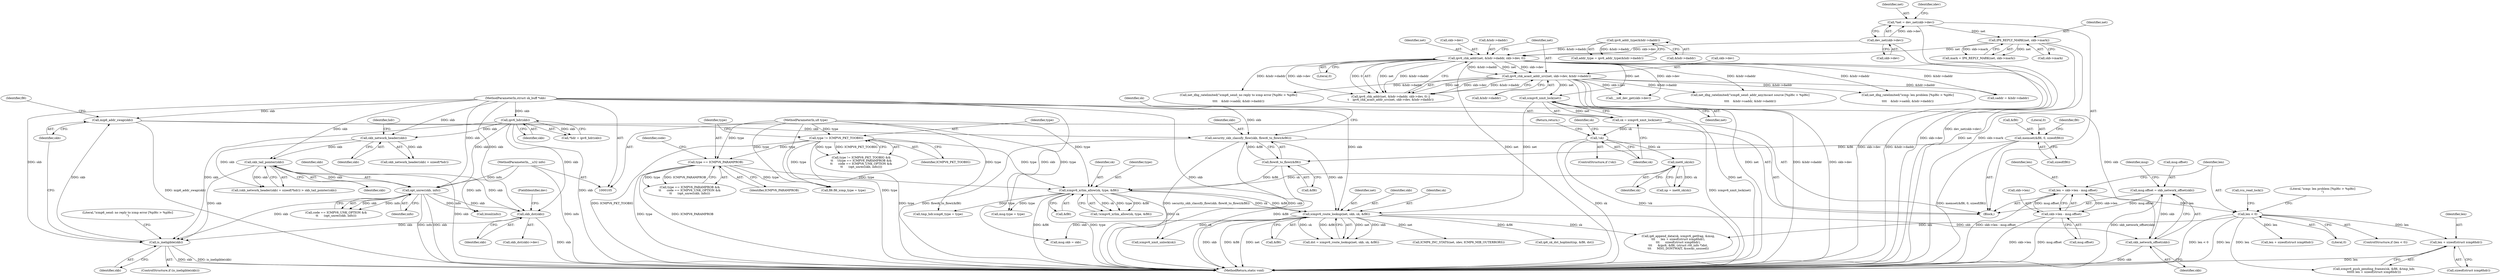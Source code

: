 digraph "0_linux_79dc7e3f1cd323be4c81aa1a94faa1b3ed987fb2@API" {
"1000584" [label="(Call,len + sizeof(struct icmp6hdr))"];
"1000520" [label="(Call,len < 0)"];
"1000510" [label="(Call,len = skb->len - msg.offset)"];
"1000512" [label="(Call,skb->len - msg.offset)"];
"1000499" [label="(Call,msg.offset = skb_network_offset(skb))"];
"1000503" [label="(Call,skb_network_offset(skb))"];
"1000106" [label="(MethodParameterIn,struct sk_buff *skb)"];
"1000463" [label="(Call,icmpv6_route_lookup(net, skb, sk, &fl6))"];
"1000368" [label="(Call,icmpv6_xmit_lock(net))"];
"1000191" [label="(Call,ipv6_chk_addr(net, &hdr->daddr, skb->dev, 0))"];
"1000158" [label="(Call,IP6_REPLY_MARK(net, skb->mark))"];
"1000113" [label="(Call,*net = dev_net(skb->dev))"];
"1000115" [label="(Call,dev_net(skb->dev))"];
"1000184" [label="(Call,ipv6_addr_type(&hdr->daddr))"];
"1000201" [label="(Call,ipv6_chk_acast_addr_src(net, skb->dev, &hdr->daddr))"];
"1000361" [label="(Call,security_skb_classify_flow(skb, flowi6_to_flowi(&fl6)))"];
"1000308" [label="(Call,mip6_addr_swap(skb))"];
"1000294" [label="(Call,is_ineligible(skb))"];
"1000179" [label="(Call,skb_tail_pointer(skb))"];
"1000174" [label="(Call,skb_network_header(skb))"];
"1000126" [label="(Call,ipv6_hdr(skb))"];
"1000241" [label="(Call,opt_unrec(skb, info))"];
"1000109" [label="(MethodParameterIn,__u32 info)"];
"1000270" [label="(Call,skb_dst(skb))"];
"1000363" [label="(Call,flowi6_to_flowi(&fl6))"];
"1000310" [label="(Call,memset(&fl6, 0, sizeof(fl6)))"];
"1000385" [label="(Call,icmpv6_xrlim_allow(sk, type, &fl6))"];
"1000381" [label="(Call,inet6_sk(sk))"];
"1000371" [label="(Call,!sk)"];
"1000366" [label="(Call,sk = icmpv6_xmit_lock(net))"];
"1000107" [label="(MethodParameterIn,u8 type)"];
"1000234" [label="(Call,type == ICMPV6_PARAMPROB)"];
"1000229" [label="(Call,type != ICMPV6_PKT_TOOBIG)"];
"1000182" [label="(Call,addr_type = ipv6_addr_type(&hdr->daddr))"];
"1000242" [label="(Identifier,skb)"];
"1000385" [label="(Call,icmpv6_xrlim_allow(sk, type, &fl6))"];
"1000467" [label="(Call,&fl6)"];
"1000243" [label="(Identifier,info)"];
"1000464" [label="(Identifier,net)"];
"1000311" [label="(Call,&fl6)"];
"1000362" [label="(Identifier,skb)"];
"1000314" [label="(Call,sizeof(fl6))"];
"1000522" [label="(Literal,0)"];
"1000270" [label="(Call,skb_dst(skb))"];
"1000386" [label="(Identifier,sk)"];
"1000381" [label="(Call,inet6_sk(sk))"];
"1000373" [label="(Return,return;)"];
"1000505" [label="(Call,msg.type = type)"];
"1000210" [label="(Call,saddr = &hdr->daddr)"];
"1000156" [label="(Call,mark = IP6_REPLY_MARK(net, skb->mark))"];
"1000271" [label="(Identifier,skb)"];
"1000494" [label="(Call,msg.skb = skb)"];
"1000124" [label="(Call,*hdr = ipv6_hdr(skb))"];
"1000511" [label="(Identifier,len)"];
"1000178" [label="(Identifier,hdr)"];
"1000410" [label="(Call,htonl(info))"];
"1000461" [label="(Call,dst = icmpv6_route_lookup(net, skb, sk, &fl6))"];
"1000228" [label="(Call,type != ICMPV6_PKT_TOOBIG &&\n\t\t    !(type == ICMPV6_PARAMPROB &&\n\t\t      code == ICMPV6_UNK_OPTION &&\n\t\t      (opt_unrec(skb, info))))"];
"1000233" [label="(Call,type == ICMPV6_PARAMPROB &&\n\t\t      code == ICMPV6_UNK_OPTION &&\n\t\t      (opt_unrec(skb, info)))"];
"1000241" [label="(Call,opt_unrec(skb, info))"];
"1000116" [label="(Call,skb->dev)"];
"1000578" [label="(Call,icmpv6_push_pending_frames(sk, &fl6, &tmp_hdr,\n\t\t\t\t\t\t len + sizeof(struct icmp6hdr)))"];
"1000115" [label="(Call,dev_net(skb->dev))"];
"1000179" [label="(Call,skb_tail_pointer(skb))"];
"1000585" [label="(Identifier,len)"];
"1000463" [label="(Call,icmpv6_route_lookup(net, skb, sk, &fl6))"];
"1000510" [label="(Call,len = skb->len - msg.offset)"];
"1000114" [label="(Identifier,net)"];
"1000313" [label="(Literal,0)"];
"1000234" [label="(Call,type == ICMPV6_PARAMPROB)"];
"1000379" [label="(Call,np = inet6_sk(sk))"];
"1000236" [label="(Identifier,ICMPV6_PARAMPROB)"];
"1000568" [label="(Call,ICMP6_INC_STATS(net, idev, ICMP6_MIB_OUTERRORS))"];
"1000512" [label="(Call,skb->len - msg.offset)"];
"1000126" [label="(Call,ipv6_hdr(skb))"];
"1000503" [label="(Call,skb_network_offset(skb))"];
"1000595" [label="(MethodReturn,static void)"];
"1000593" [label="(Call,icmpv6_xmit_unlock(sk))"];
"1000367" [label="(Identifier,sk)"];
"1000297" [label="(Call,net_dbg_ratelimited(\"icmp6_send: no reply to icmp error [%pI6c > %pI6c]\n\",\n\t\t\t\t    &hdr->saddr, &hdr->daddr))"];
"1000371" [label="(Call,!sk)"];
"1000513" [label="(Call,skb->len)"];
"1000206" [label="(Call,&hdr->daddr)"];
"1000109" [label="(MethodParameterIn,__u32 info)"];
"1000520" [label="(Call,len < 0)"];
"1000309" [label="(Identifier,skb)"];
"1000160" [label="(Call,skb->mark)"];
"1000308" [label="(Call,mip6_addr_swap(skb))"];
"1000200" [label="(Literal,0)"];
"1000477" [label="(Call,ip6_sk_dst_hoplimit(np, &fl6, dst))"];
"1000544" [label="(Call,ip6_append_data(sk, icmpv6_getfrag, &msg,\n\t\t\t      len + sizeof(struct icmp6hdr),\n\t\t\t      sizeof(struct icmp6hdr),\n\t\t\t      &ipc6, &fl6, (struct rt6_info *)dst,\n\t\t\t      MSG_DONTWAIT, &sockc_unused))"];
"1000272" [label="(FieldIdentifier,dev)"];
"1000192" [label="(Identifier,net)"];
"1000231" [label="(Identifier,ICMPV6_PKT_TOOBIG)"];
"1000361" [label="(Call,security_skb_classify_flow(skb, flowi6_to_flowi(&fl6)))"];
"1000310" [label="(Call,memset(&fl6, 0, sizeof(fl6)))"];
"1000521" [label="(Identifier,len)"];
"1000351" [label="(Call,fl6.fl6_icmp_type = type)"];
"1000318" [label="(Identifier,fl6)"];
"1000387" [label="(Identifier,type)"];
"1000175" [label="(Identifier,skb)"];
"1000370" [label="(ControlStructure,if (!sk))"];
"1000586" [label="(Call,sizeof(struct icmp6hdr))"];
"1000294" [label="(Call,is_ineligible(skb))"];
"1000372" [label="(Identifier,sk)"];
"1000111" [label="(Block,)"];
"1000535" [label="(Call,rcu_read_lock())"];
"1000190" [label="(Call,ipv6_chk_addr(net, &hdr->daddr, skb->dev, 0) ||\n\t    ipv6_chk_acast_addr_src(net, skb->dev, &hdr->daddr))"];
"1000538" [label="(Call,__in6_dev_get(skb->dev))"];
"1000465" [label="(Identifier,skb)"];
"1000230" [label="(Identifier,type)"];
"1000376" [label="(Identifier,sk)"];
"1000107" [label="(MethodParameterIn,u8 type)"];
"1000127" [label="(Identifier,skb)"];
"1000549" [label="(Call,len + sizeof(struct icmp6hdr))"];
"1000106" [label="(MethodParameterIn,struct sk_buff *skb)"];
"1000282" [label="(Call,net_dbg_ratelimited(\"icmp6_send: addr_any/mcast source [%pI6c > %pI6c]\n\",\n\t\t\t\t    &hdr->saddr, &hdr->daddr))"];
"1000269" [label="(Call,skb_dst(skb)->dev)"];
"1000507" [label="(Identifier,msg)"];
"1000525" [label="(Literal,\"icmp: len problem [%pI6c > %pI6c]\n\")"];
"1000368" [label="(Call,icmpv6_xmit_lock(net))"];
"1000516" [label="(Call,msg.offset)"];
"1000174" [label="(Call,skb_network_header(skb))"];
"1000524" [label="(Call,net_dbg_ratelimited(\"icmp: len problem [%pI6c > %pI6c]\n\",\n\t\t\t\t    &hdr->saddr, &hdr->daddr))"];
"1000158" [label="(Call,IP6_REPLY_MARK(net, skb->mark))"];
"1000121" [label="(Identifier,idev)"];
"1000384" [label="(Call,!icmpv6_xrlim_allow(sk, type, &fl6))"];
"1000519" [label="(ControlStructure,if (len < 0))"];
"1000369" [label="(Identifier,net)"];
"1000364" [label="(Call,&fl6)"];
"1000197" [label="(Call,skb->dev)"];
"1000388" [label="(Call,&fl6)"];
"1000382" [label="(Identifier,sk)"];
"1000500" [label="(Call,msg.offset)"];
"1000191" [label="(Call,ipv6_chk_addr(net, &hdr->daddr, skb->dev, 0))"];
"1000584" [label="(Call,len + sizeof(struct icmp6hdr))"];
"1000180" [label="(Identifier,skb)"];
"1000499" [label="(Call,msg.offset = skb_network_offset(skb))"];
"1000295" [label="(Identifier,skb)"];
"1000466" [label="(Identifier,sk)"];
"1000504" [label="(Identifier,skb)"];
"1000113" [label="(Call,*net = dev_net(skb->dev))"];
"1000184" [label="(Call,ipv6_addr_type(&hdr->daddr))"];
"1000203" [label="(Call,skb->dev)"];
"1000298" [label="(Literal,\"icmp6_send: no reply to icmp error [%pI6c > %pI6c]\n\")"];
"1000312" [label="(Identifier,fl6)"];
"1000391" [label="(Call,tmp_hdr.icmp6_type = type)"];
"1000237" [label="(Call,code == ICMPV6_UNK_OPTION &&\n\t\t      (opt_unrec(skb, info)))"];
"1000229" [label="(Call,type != ICMPV6_PKT_TOOBIG)"];
"1000159" [label="(Identifier,net)"];
"1000293" [label="(ControlStructure,if (is_ineligible(skb)))"];
"1000235" [label="(Identifier,type)"];
"1000202" [label="(Identifier,net)"];
"1000201" [label="(Call,ipv6_chk_acast_addr_src(net, skb->dev, &hdr->daddr))"];
"1000173" [label="(Call,skb_network_header(skb) + sizeof(*hdr))"];
"1000172" [label="(Call,(skb_network_header(skb) + sizeof(*hdr)) > skb_tail_pointer(skb))"];
"1000185" [label="(Call,&hdr->daddr)"];
"1000193" [label="(Call,&hdr->daddr)"];
"1000363" [label="(Call,flowi6_to_flowi(&fl6))"];
"1000239" [label="(Identifier,code)"];
"1000366" [label="(Call,sk = icmpv6_xmit_lock(net))"];
"1000584" -> "1000578"  [label="AST: "];
"1000584" -> "1000586"  [label="CFG: "];
"1000585" -> "1000584"  [label="AST: "];
"1000586" -> "1000584"  [label="AST: "];
"1000578" -> "1000584"  [label="CFG: "];
"1000584" -> "1000595"  [label="DDG: len"];
"1000520" -> "1000584"  [label="DDG: len"];
"1000520" -> "1000519"  [label="AST: "];
"1000520" -> "1000522"  [label="CFG: "];
"1000521" -> "1000520"  [label="AST: "];
"1000522" -> "1000520"  [label="AST: "];
"1000525" -> "1000520"  [label="CFG: "];
"1000535" -> "1000520"  [label="CFG: "];
"1000520" -> "1000595"  [label="DDG: len < 0"];
"1000520" -> "1000595"  [label="DDG: len"];
"1000510" -> "1000520"  [label="DDG: len"];
"1000520" -> "1000544"  [label="DDG: len"];
"1000520" -> "1000549"  [label="DDG: len"];
"1000520" -> "1000578"  [label="DDG: len"];
"1000510" -> "1000111"  [label="AST: "];
"1000510" -> "1000512"  [label="CFG: "];
"1000511" -> "1000510"  [label="AST: "];
"1000512" -> "1000510"  [label="AST: "];
"1000521" -> "1000510"  [label="CFG: "];
"1000510" -> "1000595"  [label="DDG: skb->len - msg.offset"];
"1000512" -> "1000510"  [label="DDG: skb->len"];
"1000512" -> "1000510"  [label="DDG: msg.offset"];
"1000512" -> "1000516"  [label="CFG: "];
"1000513" -> "1000512"  [label="AST: "];
"1000516" -> "1000512"  [label="AST: "];
"1000512" -> "1000595"  [label="DDG: skb->len"];
"1000512" -> "1000595"  [label="DDG: msg.offset"];
"1000499" -> "1000512"  [label="DDG: msg.offset"];
"1000499" -> "1000111"  [label="AST: "];
"1000499" -> "1000503"  [label="CFG: "];
"1000500" -> "1000499"  [label="AST: "];
"1000503" -> "1000499"  [label="AST: "];
"1000507" -> "1000499"  [label="CFG: "];
"1000499" -> "1000595"  [label="DDG: skb_network_offset(skb)"];
"1000503" -> "1000499"  [label="DDG: skb"];
"1000503" -> "1000504"  [label="CFG: "];
"1000504" -> "1000503"  [label="AST: "];
"1000503" -> "1000595"  [label="DDG: skb"];
"1000106" -> "1000503"  [label="DDG: skb"];
"1000463" -> "1000503"  [label="DDG: skb"];
"1000106" -> "1000105"  [label="AST: "];
"1000106" -> "1000595"  [label="DDG: skb"];
"1000106" -> "1000126"  [label="DDG: skb"];
"1000106" -> "1000174"  [label="DDG: skb"];
"1000106" -> "1000179"  [label="DDG: skb"];
"1000106" -> "1000241"  [label="DDG: skb"];
"1000106" -> "1000270"  [label="DDG: skb"];
"1000106" -> "1000294"  [label="DDG: skb"];
"1000106" -> "1000308"  [label="DDG: skb"];
"1000106" -> "1000361"  [label="DDG: skb"];
"1000106" -> "1000463"  [label="DDG: skb"];
"1000106" -> "1000494"  [label="DDG: skb"];
"1000463" -> "1000461"  [label="AST: "];
"1000463" -> "1000467"  [label="CFG: "];
"1000464" -> "1000463"  [label="AST: "];
"1000465" -> "1000463"  [label="AST: "];
"1000466" -> "1000463"  [label="AST: "];
"1000467" -> "1000463"  [label="AST: "];
"1000461" -> "1000463"  [label="CFG: "];
"1000463" -> "1000595"  [label="DDG: skb"];
"1000463" -> "1000595"  [label="DDG: &fl6"];
"1000463" -> "1000595"  [label="DDG: net"];
"1000463" -> "1000461"  [label="DDG: net"];
"1000463" -> "1000461"  [label="DDG: skb"];
"1000463" -> "1000461"  [label="DDG: sk"];
"1000463" -> "1000461"  [label="DDG: &fl6"];
"1000368" -> "1000463"  [label="DDG: net"];
"1000361" -> "1000463"  [label="DDG: skb"];
"1000385" -> "1000463"  [label="DDG: sk"];
"1000385" -> "1000463"  [label="DDG: &fl6"];
"1000463" -> "1000477"  [label="DDG: &fl6"];
"1000463" -> "1000494"  [label="DDG: skb"];
"1000463" -> "1000544"  [label="DDG: sk"];
"1000463" -> "1000568"  [label="DDG: net"];
"1000463" -> "1000593"  [label="DDG: sk"];
"1000368" -> "1000366"  [label="AST: "];
"1000368" -> "1000369"  [label="CFG: "];
"1000369" -> "1000368"  [label="AST: "];
"1000366" -> "1000368"  [label="CFG: "];
"1000368" -> "1000595"  [label="DDG: net"];
"1000368" -> "1000366"  [label="DDG: net"];
"1000191" -> "1000368"  [label="DDG: net"];
"1000201" -> "1000368"  [label="DDG: net"];
"1000191" -> "1000190"  [label="AST: "];
"1000191" -> "1000200"  [label="CFG: "];
"1000192" -> "1000191"  [label="AST: "];
"1000193" -> "1000191"  [label="AST: "];
"1000197" -> "1000191"  [label="AST: "];
"1000200" -> "1000191"  [label="AST: "];
"1000202" -> "1000191"  [label="CFG: "];
"1000190" -> "1000191"  [label="CFG: "];
"1000191" -> "1000595"  [label="DDG: skb->dev"];
"1000191" -> "1000595"  [label="DDG: &hdr->daddr"];
"1000191" -> "1000595"  [label="DDG: net"];
"1000191" -> "1000190"  [label="DDG: net"];
"1000191" -> "1000190"  [label="DDG: &hdr->daddr"];
"1000191" -> "1000190"  [label="DDG: skb->dev"];
"1000191" -> "1000190"  [label="DDG: 0"];
"1000158" -> "1000191"  [label="DDG: net"];
"1000184" -> "1000191"  [label="DDG: &hdr->daddr"];
"1000115" -> "1000191"  [label="DDG: skb->dev"];
"1000191" -> "1000201"  [label="DDG: net"];
"1000191" -> "1000201"  [label="DDG: skb->dev"];
"1000191" -> "1000201"  [label="DDG: &hdr->daddr"];
"1000191" -> "1000210"  [label="DDG: &hdr->daddr"];
"1000191" -> "1000282"  [label="DDG: &hdr->daddr"];
"1000191" -> "1000297"  [label="DDG: &hdr->daddr"];
"1000191" -> "1000524"  [label="DDG: &hdr->daddr"];
"1000191" -> "1000538"  [label="DDG: skb->dev"];
"1000158" -> "1000156"  [label="AST: "];
"1000158" -> "1000160"  [label="CFG: "];
"1000159" -> "1000158"  [label="AST: "];
"1000160" -> "1000158"  [label="AST: "];
"1000156" -> "1000158"  [label="CFG: "];
"1000158" -> "1000595"  [label="DDG: net"];
"1000158" -> "1000595"  [label="DDG: skb->mark"];
"1000158" -> "1000156"  [label="DDG: net"];
"1000158" -> "1000156"  [label="DDG: skb->mark"];
"1000113" -> "1000158"  [label="DDG: net"];
"1000113" -> "1000111"  [label="AST: "];
"1000113" -> "1000115"  [label="CFG: "];
"1000114" -> "1000113"  [label="AST: "];
"1000115" -> "1000113"  [label="AST: "];
"1000121" -> "1000113"  [label="CFG: "];
"1000113" -> "1000595"  [label="DDG: dev_net(skb->dev)"];
"1000115" -> "1000113"  [label="DDG: skb->dev"];
"1000115" -> "1000116"  [label="CFG: "];
"1000116" -> "1000115"  [label="AST: "];
"1000115" -> "1000595"  [label="DDG: skb->dev"];
"1000184" -> "1000182"  [label="AST: "];
"1000184" -> "1000185"  [label="CFG: "];
"1000185" -> "1000184"  [label="AST: "];
"1000182" -> "1000184"  [label="CFG: "];
"1000184" -> "1000182"  [label="DDG: &hdr->daddr"];
"1000201" -> "1000190"  [label="AST: "];
"1000201" -> "1000206"  [label="CFG: "];
"1000202" -> "1000201"  [label="AST: "];
"1000203" -> "1000201"  [label="AST: "];
"1000206" -> "1000201"  [label="AST: "];
"1000190" -> "1000201"  [label="CFG: "];
"1000201" -> "1000595"  [label="DDG: &hdr->daddr"];
"1000201" -> "1000595"  [label="DDG: skb->dev"];
"1000201" -> "1000595"  [label="DDG: net"];
"1000201" -> "1000190"  [label="DDG: net"];
"1000201" -> "1000190"  [label="DDG: skb->dev"];
"1000201" -> "1000190"  [label="DDG: &hdr->daddr"];
"1000201" -> "1000210"  [label="DDG: &hdr->daddr"];
"1000201" -> "1000282"  [label="DDG: &hdr->daddr"];
"1000201" -> "1000297"  [label="DDG: &hdr->daddr"];
"1000201" -> "1000524"  [label="DDG: &hdr->daddr"];
"1000201" -> "1000538"  [label="DDG: skb->dev"];
"1000361" -> "1000111"  [label="AST: "];
"1000361" -> "1000363"  [label="CFG: "];
"1000362" -> "1000361"  [label="AST: "];
"1000363" -> "1000361"  [label="AST: "];
"1000367" -> "1000361"  [label="CFG: "];
"1000361" -> "1000595"  [label="DDG: security_skb_classify_flow(skb, flowi6_to_flowi(&fl6))"];
"1000361" -> "1000595"  [label="DDG: skb"];
"1000361" -> "1000595"  [label="DDG: flowi6_to_flowi(&fl6)"];
"1000308" -> "1000361"  [label="DDG: skb"];
"1000363" -> "1000361"  [label="DDG: &fl6"];
"1000308" -> "1000111"  [label="AST: "];
"1000308" -> "1000309"  [label="CFG: "];
"1000309" -> "1000308"  [label="AST: "];
"1000312" -> "1000308"  [label="CFG: "];
"1000308" -> "1000595"  [label="DDG: mip6_addr_swap(skb)"];
"1000294" -> "1000308"  [label="DDG: skb"];
"1000294" -> "1000293"  [label="AST: "];
"1000294" -> "1000295"  [label="CFG: "];
"1000295" -> "1000294"  [label="AST: "];
"1000298" -> "1000294"  [label="CFG: "];
"1000309" -> "1000294"  [label="CFG: "];
"1000294" -> "1000595"  [label="DDG: is_ineligible(skb)"];
"1000294" -> "1000595"  [label="DDG: skb"];
"1000179" -> "1000294"  [label="DDG: skb"];
"1000126" -> "1000294"  [label="DDG: skb"];
"1000241" -> "1000294"  [label="DDG: skb"];
"1000270" -> "1000294"  [label="DDG: skb"];
"1000179" -> "1000172"  [label="AST: "];
"1000179" -> "1000180"  [label="CFG: "];
"1000180" -> "1000179"  [label="AST: "];
"1000172" -> "1000179"  [label="CFG: "];
"1000179" -> "1000595"  [label="DDG: skb"];
"1000179" -> "1000172"  [label="DDG: skb"];
"1000174" -> "1000179"  [label="DDG: skb"];
"1000179" -> "1000241"  [label="DDG: skb"];
"1000179" -> "1000270"  [label="DDG: skb"];
"1000174" -> "1000173"  [label="AST: "];
"1000174" -> "1000175"  [label="CFG: "];
"1000175" -> "1000174"  [label="AST: "];
"1000178" -> "1000174"  [label="CFG: "];
"1000174" -> "1000172"  [label="DDG: skb"];
"1000174" -> "1000173"  [label="DDG: skb"];
"1000126" -> "1000174"  [label="DDG: skb"];
"1000126" -> "1000124"  [label="AST: "];
"1000126" -> "1000127"  [label="CFG: "];
"1000127" -> "1000126"  [label="AST: "];
"1000124" -> "1000126"  [label="CFG: "];
"1000126" -> "1000595"  [label="DDG: skb"];
"1000126" -> "1000124"  [label="DDG: skb"];
"1000126" -> "1000241"  [label="DDG: skb"];
"1000126" -> "1000270"  [label="DDG: skb"];
"1000241" -> "1000237"  [label="AST: "];
"1000241" -> "1000243"  [label="CFG: "];
"1000242" -> "1000241"  [label="AST: "];
"1000243" -> "1000241"  [label="AST: "];
"1000237" -> "1000241"  [label="CFG: "];
"1000241" -> "1000595"  [label="DDG: skb"];
"1000241" -> "1000595"  [label="DDG: info"];
"1000241" -> "1000237"  [label="DDG: skb"];
"1000241" -> "1000237"  [label="DDG: info"];
"1000109" -> "1000241"  [label="DDG: info"];
"1000241" -> "1000270"  [label="DDG: skb"];
"1000241" -> "1000410"  [label="DDG: info"];
"1000109" -> "1000105"  [label="AST: "];
"1000109" -> "1000595"  [label="DDG: info"];
"1000109" -> "1000410"  [label="DDG: info"];
"1000270" -> "1000269"  [label="AST: "];
"1000270" -> "1000271"  [label="CFG: "];
"1000271" -> "1000270"  [label="AST: "];
"1000272" -> "1000270"  [label="CFG: "];
"1000270" -> "1000595"  [label="DDG: skb"];
"1000363" -> "1000364"  [label="CFG: "];
"1000364" -> "1000363"  [label="AST: "];
"1000363" -> "1000595"  [label="DDG: &fl6"];
"1000310" -> "1000363"  [label="DDG: &fl6"];
"1000363" -> "1000385"  [label="DDG: &fl6"];
"1000310" -> "1000111"  [label="AST: "];
"1000310" -> "1000314"  [label="CFG: "];
"1000311" -> "1000310"  [label="AST: "];
"1000313" -> "1000310"  [label="AST: "];
"1000314" -> "1000310"  [label="AST: "];
"1000318" -> "1000310"  [label="CFG: "];
"1000310" -> "1000595"  [label="DDG: memset(&fl6, 0, sizeof(fl6))"];
"1000385" -> "1000384"  [label="AST: "];
"1000385" -> "1000388"  [label="CFG: "];
"1000386" -> "1000385"  [label="AST: "];
"1000387" -> "1000385"  [label="AST: "];
"1000388" -> "1000385"  [label="AST: "];
"1000384" -> "1000385"  [label="CFG: "];
"1000385" -> "1000595"  [label="DDG: &fl6"];
"1000385" -> "1000595"  [label="DDG: type"];
"1000385" -> "1000384"  [label="DDG: sk"];
"1000385" -> "1000384"  [label="DDG: type"];
"1000385" -> "1000384"  [label="DDG: &fl6"];
"1000381" -> "1000385"  [label="DDG: sk"];
"1000107" -> "1000385"  [label="DDG: type"];
"1000234" -> "1000385"  [label="DDG: type"];
"1000229" -> "1000385"  [label="DDG: type"];
"1000385" -> "1000391"  [label="DDG: type"];
"1000385" -> "1000505"  [label="DDG: type"];
"1000385" -> "1000593"  [label="DDG: sk"];
"1000381" -> "1000379"  [label="AST: "];
"1000381" -> "1000382"  [label="CFG: "];
"1000382" -> "1000381"  [label="AST: "];
"1000379" -> "1000381"  [label="CFG: "];
"1000381" -> "1000379"  [label="DDG: sk"];
"1000371" -> "1000381"  [label="DDG: sk"];
"1000371" -> "1000370"  [label="AST: "];
"1000371" -> "1000372"  [label="CFG: "];
"1000372" -> "1000371"  [label="AST: "];
"1000373" -> "1000371"  [label="CFG: "];
"1000376" -> "1000371"  [label="CFG: "];
"1000371" -> "1000595"  [label="DDG: sk"];
"1000371" -> "1000595"  [label="DDG: !sk"];
"1000366" -> "1000371"  [label="DDG: sk"];
"1000366" -> "1000111"  [label="AST: "];
"1000367" -> "1000366"  [label="AST: "];
"1000372" -> "1000366"  [label="CFG: "];
"1000366" -> "1000595"  [label="DDG: icmpv6_xmit_lock(net)"];
"1000107" -> "1000105"  [label="AST: "];
"1000107" -> "1000595"  [label="DDG: type"];
"1000107" -> "1000229"  [label="DDG: type"];
"1000107" -> "1000234"  [label="DDG: type"];
"1000107" -> "1000351"  [label="DDG: type"];
"1000107" -> "1000391"  [label="DDG: type"];
"1000107" -> "1000505"  [label="DDG: type"];
"1000234" -> "1000233"  [label="AST: "];
"1000234" -> "1000236"  [label="CFG: "];
"1000235" -> "1000234"  [label="AST: "];
"1000236" -> "1000234"  [label="AST: "];
"1000239" -> "1000234"  [label="CFG: "];
"1000233" -> "1000234"  [label="CFG: "];
"1000234" -> "1000595"  [label="DDG: ICMPV6_PARAMPROB"];
"1000234" -> "1000595"  [label="DDG: type"];
"1000234" -> "1000233"  [label="DDG: type"];
"1000234" -> "1000233"  [label="DDG: ICMPV6_PARAMPROB"];
"1000229" -> "1000234"  [label="DDG: type"];
"1000234" -> "1000351"  [label="DDG: type"];
"1000229" -> "1000228"  [label="AST: "];
"1000229" -> "1000231"  [label="CFG: "];
"1000230" -> "1000229"  [label="AST: "];
"1000231" -> "1000229"  [label="AST: "];
"1000235" -> "1000229"  [label="CFG: "];
"1000228" -> "1000229"  [label="CFG: "];
"1000229" -> "1000595"  [label="DDG: ICMPV6_PKT_TOOBIG"];
"1000229" -> "1000595"  [label="DDG: type"];
"1000229" -> "1000228"  [label="DDG: type"];
"1000229" -> "1000228"  [label="DDG: ICMPV6_PKT_TOOBIG"];
"1000229" -> "1000351"  [label="DDG: type"];
}
